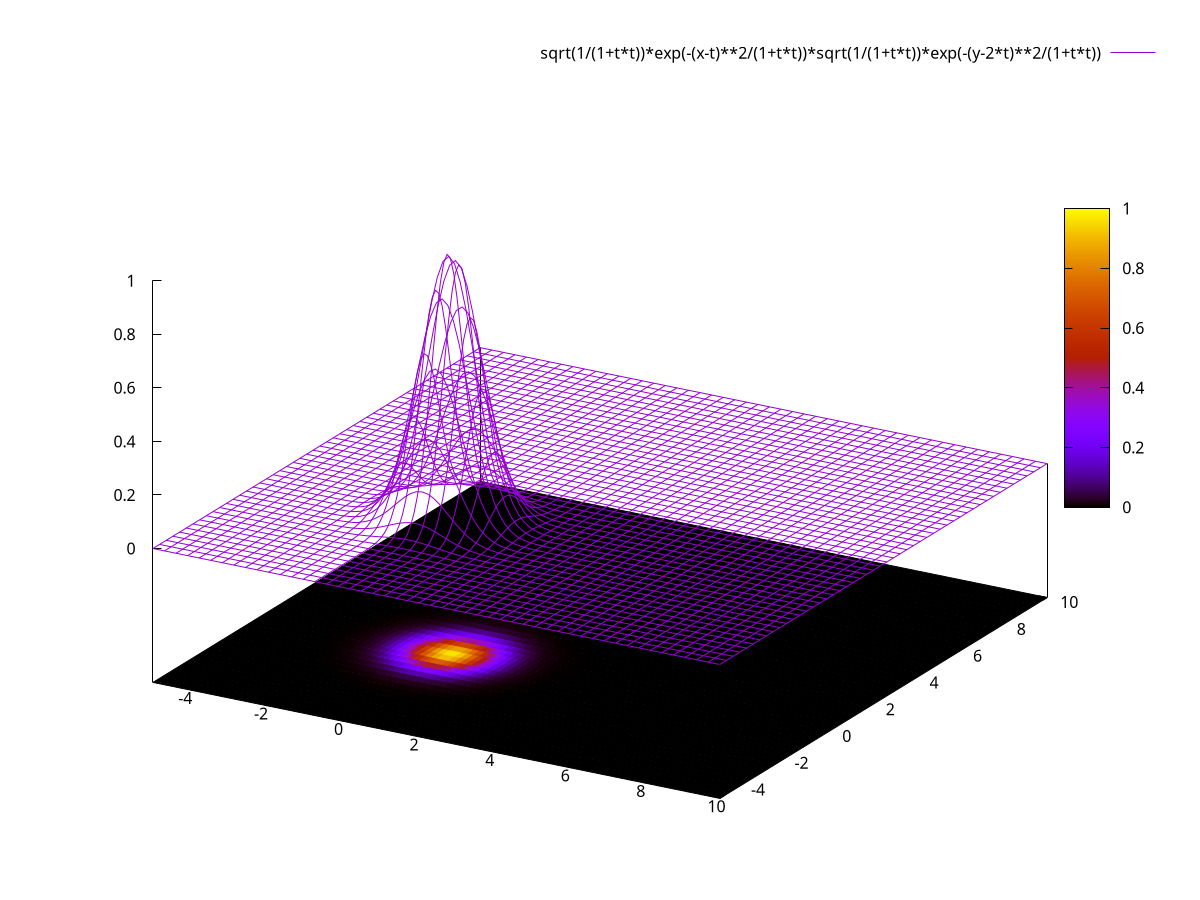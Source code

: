 #set term gif animate optimize delay 10 size 480,480
#set output 'movie.gif'

set pm3d at b
set xr[-5:10]
set yr[-5:10]
set zr[0:1]
set cbr[0:1]
set isosamples 50

do for [i = 0:50 ] {
   t=i*0.05
   splot sqrt(1/(1+t*t))*exp(-(x-t)**2/(1+t*t))*sqrt(1/(1+t*t))*exp(-(y-2*t)**2/(1+t*t))
   }

#set out
#set terminal wxt enhanced